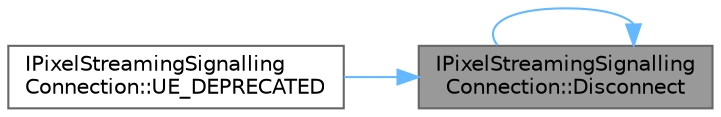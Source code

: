 digraph "IPixelStreamingSignallingConnection::Disconnect"
{
 // INTERACTIVE_SVG=YES
 // LATEX_PDF_SIZE
  bgcolor="transparent";
  edge [fontname=Helvetica,fontsize=10,labelfontname=Helvetica,labelfontsize=10];
  node [fontname=Helvetica,fontsize=10,shape=box,height=0.2,width=0.4];
  rankdir="RL";
  Node1 [id="Node000001",label="IPixelStreamingSignalling\lConnection::Disconnect",height=0.2,width=0.4,color="gray40", fillcolor="grey60", style="filled", fontcolor="black",tooltip="Disconnects from the signalling server with a reason message."];
  Node1 -> Node1 [id="edge1_Node000001_Node000001",dir="back",color="steelblue1",style="solid",tooltip=" "];
  Node1 -> Node2 [id="edge2_Node000001_Node000002",dir="back",color="steelblue1",style="solid",tooltip=" "];
  Node2 [id="Node000002",label="IPixelStreamingSignalling\lConnection::UE_DEPRECATED",height=0.2,width=0.4,color="grey40", fillcolor="white", style="filled",URL="$d1/d09/classIPixelStreamingSignallingConnection.html#a64ac0b898c30c0e7133a34bd5fb05bd4",tooltip="Disconnects from the signalling server."];
}
